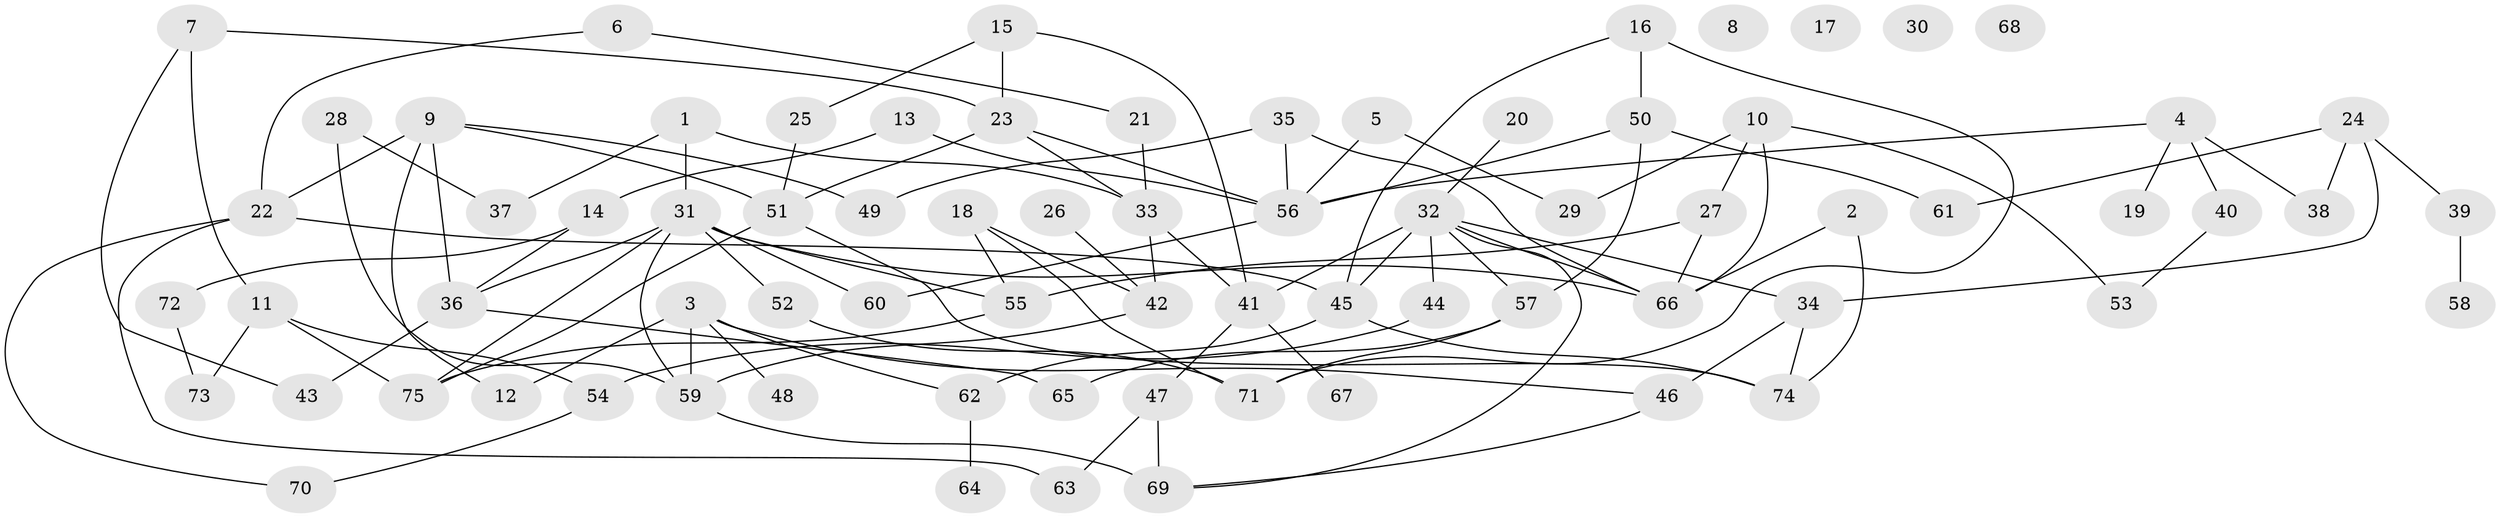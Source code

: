 // coarse degree distribution, {5: 0.14285714285714285, 2: 0.2857142857142857, 7: 0.04081632653061224, 6: 0.02040816326530612, 9: 0.02040816326530612, 3: 0.20408163265306123, 8: 0.02040816326530612, 4: 0.14285714285714285, 11: 0.02040816326530612, 1: 0.10204081632653061}
// Generated by graph-tools (version 1.1) at 2025/48/03/04/25 22:48:00]
// undirected, 75 vertices, 112 edges
graph export_dot {
  node [color=gray90,style=filled];
  1;
  2;
  3;
  4;
  5;
  6;
  7;
  8;
  9;
  10;
  11;
  12;
  13;
  14;
  15;
  16;
  17;
  18;
  19;
  20;
  21;
  22;
  23;
  24;
  25;
  26;
  27;
  28;
  29;
  30;
  31;
  32;
  33;
  34;
  35;
  36;
  37;
  38;
  39;
  40;
  41;
  42;
  43;
  44;
  45;
  46;
  47;
  48;
  49;
  50;
  51;
  52;
  53;
  54;
  55;
  56;
  57;
  58;
  59;
  60;
  61;
  62;
  63;
  64;
  65;
  66;
  67;
  68;
  69;
  70;
  71;
  72;
  73;
  74;
  75;
  1 -- 31;
  1 -- 33;
  1 -- 37;
  2 -- 66;
  2 -- 74;
  3 -- 12;
  3 -- 46;
  3 -- 48;
  3 -- 59;
  3 -- 62;
  4 -- 19;
  4 -- 38;
  4 -- 40;
  4 -- 56;
  5 -- 29;
  5 -- 56;
  6 -- 21;
  6 -- 22;
  7 -- 11;
  7 -- 23;
  7 -- 43;
  9 -- 12;
  9 -- 22;
  9 -- 36;
  9 -- 49;
  9 -- 51;
  10 -- 27;
  10 -- 29;
  10 -- 53;
  10 -- 66;
  11 -- 54;
  11 -- 73;
  11 -- 75;
  13 -- 14;
  13 -- 56;
  14 -- 36;
  14 -- 72;
  15 -- 23;
  15 -- 25;
  15 -- 41;
  16 -- 45;
  16 -- 50;
  16 -- 71;
  18 -- 42;
  18 -- 55;
  18 -- 71;
  20 -- 32;
  21 -- 33;
  22 -- 45;
  22 -- 63;
  22 -- 70;
  23 -- 33;
  23 -- 51;
  23 -- 56;
  24 -- 34;
  24 -- 38;
  24 -- 39;
  24 -- 61;
  25 -- 51;
  26 -- 42;
  27 -- 55;
  27 -- 66;
  28 -- 37;
  28 -- 59;
  31 -- 36;
  31 -- 52;
  31 -- 55;
  31 -- 59;
  31 -- 60;
  31 -- 66;
  31 -- 75;
  32 -- 34;
  32 -- 41;
  32 -- 44;
  32 -- 45;
  32 -- 57;
  32 -- 66;
  32 -- 69;
  33 -- 41;
  33 -- 42;
  34 -- 46;
  34 -- 74;
  35 -- 49;
  35 -- 56;
  35 -- 66;
  36 -- 43;
  36 -- 65;
  39 -- 58;
  40 -- 53;
  41 -- 47;
  41 -- 67;
  42 -- 59;
  44 -- 54;
  45 -- 62;
  45 -- 74;
  46 -- 69;
  47 -- 63;
  47 -- 69;
  50 -- 56;
  50 -- 57;
  50 -- 61;
  51 -- 74;
  51 -- 75;
  52 -- 71;
  54 -- 70;
  55 -- 75;
  56 -- 60;
  57 -- 65;
  57 -- 71;
  59 -- 69;
  62 -- 64;
  72 -- 73;
}
